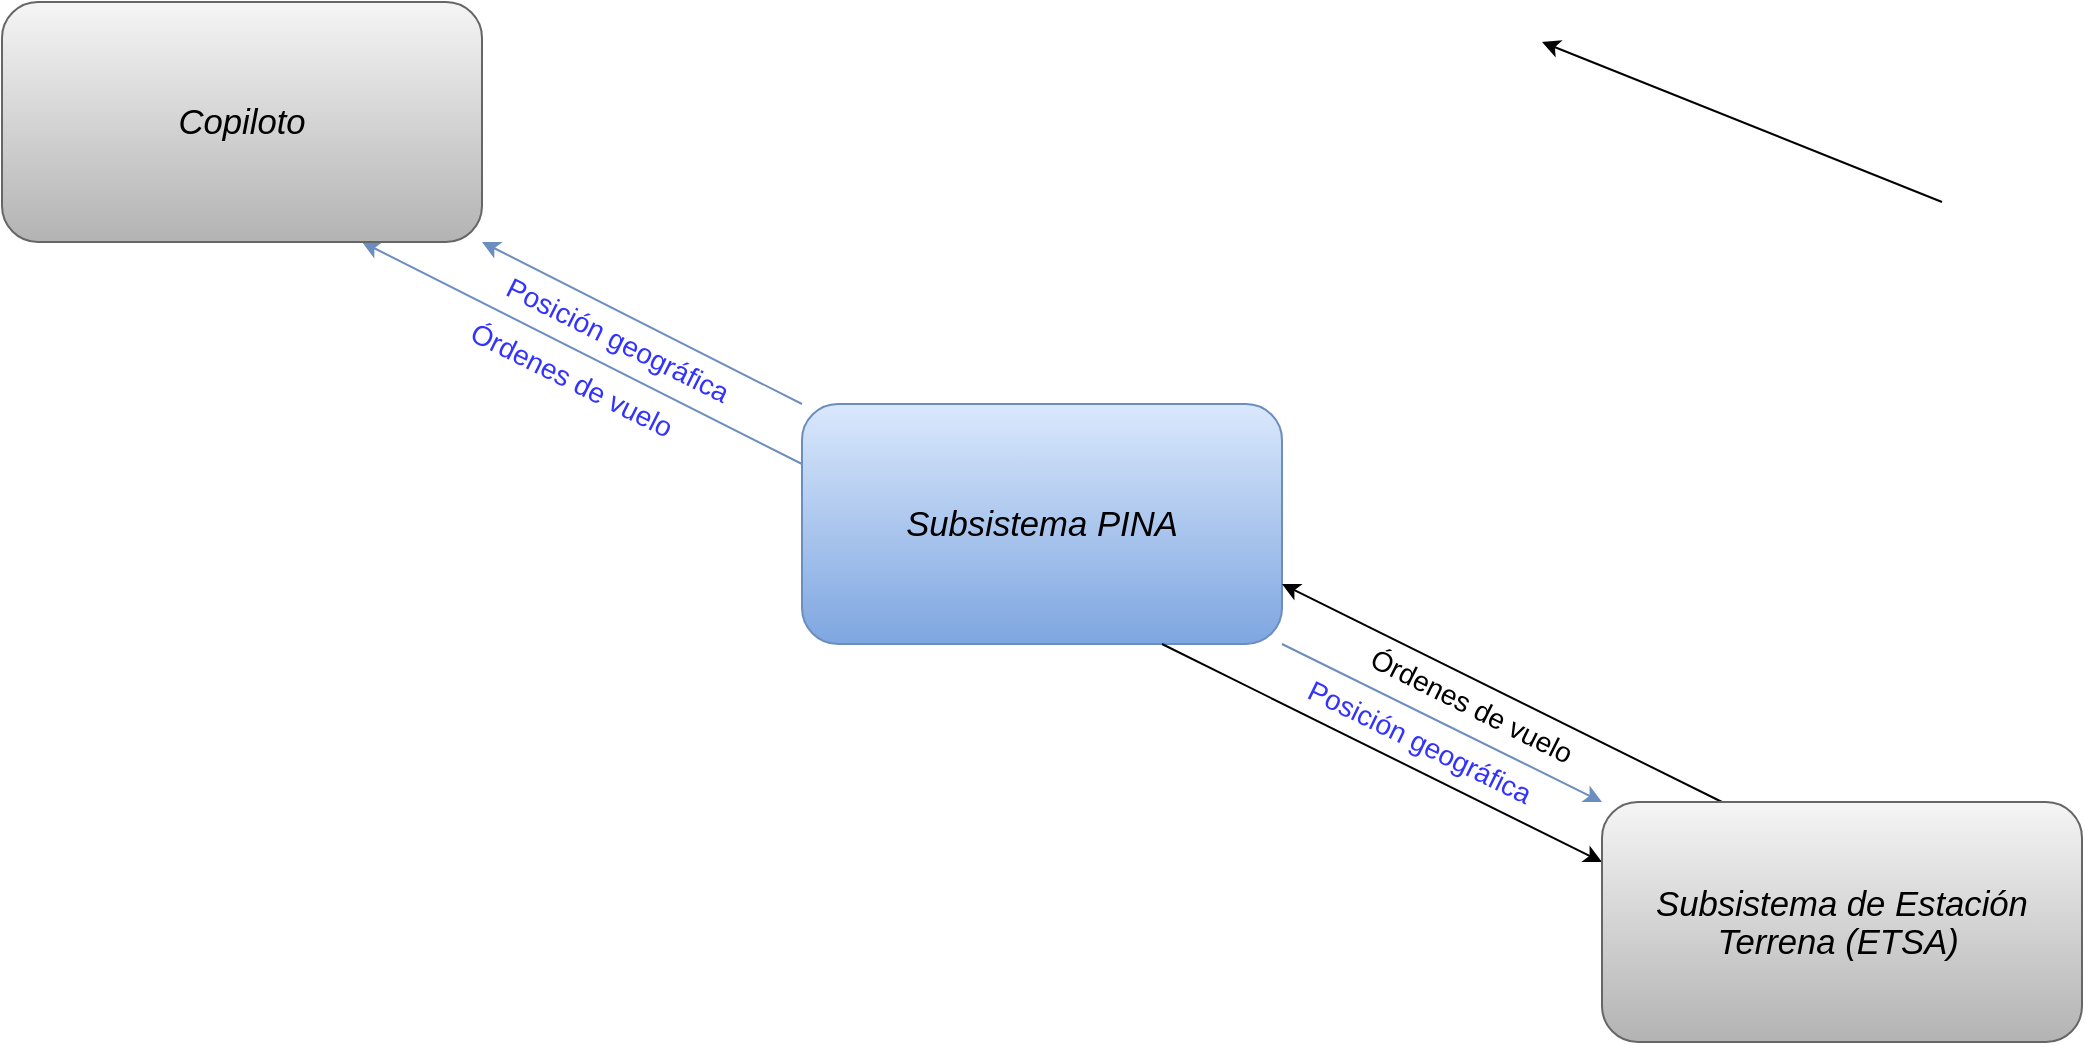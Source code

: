 <mxfile version="14.6.6" type="github">
  <diagram id="9Tp3Bp6zxK_fWa5_v22C" name="Page-1">
    <mxGraphModel dx="1062" dy="584" grid="1" gridSize="10" guides="1" tooltips="1" connect="1" arrows="1" fold="1" page="1" pageScale="1" pageWidth="1654" pageHeight="1169" math="0" shadow="0">
      <root>
        <mxCell id="0" />
        <mxCell id="1" parent="0" />
        <mxCell id="Lmlt1XYuxaMjz-CYnHoJ-2" value="&lt;i&gt;&lt;span style=&quot;font-size: 13.0pt ; line-height: 107% ; font-family: &amp;#34;arial nova&amp;#34; , sans-serif&quot;&gt;Subsistema PINA&lt;/span&gt;&lt;/i&gt;" style="rounded=1;whiteSpace=wrap;html=1;fillColor=#dae8fc;strokeColor=#6c8ebf;gradientColor=#7ea6e0;fontStyle=0" parent="1" vertex="1">
          <mxGeometry x="720" y="521" width="240" height="120" as="geometry" />
        </mxCell>
        <mxCell id="oDANMGQWzppKtMMeOv0n-7" value="" style="endArrow=classic;html=1;fontSize=14;exitX=0;exitY=0.25;exitDx=0;exitDy=0;fillColor=#dae8fc;strokeColor=#6c8ebf;entryX=0.75;entryY=1;entryDx=0;entryDy=0;" parent="1" source="Lmlt1XYuxaMjz-CYnHoJ-2" target="oDANMGQWzppKtMMeOv0n-14" edge="1">
          <mxGeometry x="347" y="325" width="50" height="50" as="geometry">
            <mxPoint x="430" y="500" as="sourcePoint" />
            <mxPoint x="510" y="470" as="targetPoint" />
          </mxGeometry>
        </mxCell>
        <mxCell id="oDANMGQWzppKtMMeOv0n-8" value="Posición geográfica" style="text;html=1;strokeColor=none;fillColor=none;align=center;verticalAlign=middle;whiteSpace=wrap;rounded=0;fontSize=14;rotation=26;fontColor=#3333FF;" parent="1" vertex="1">
          <mxGeometry x="954" y="680" width="150" height="20" as="geometry" />
        </mxCell>
        <mxCell id="oDANMGQWzppKtMMeOv0n-10" value="" style="endArrow=classic;html=1;fontSize=14;exitX=0;exitY=0;exitDx=0;exitDy=0;entryX=1;entryY=1;entryDx=0;entryDy=0;fillColor=#dae8fc;strokeColor=#6c8ebf;" parent="1" source="Lmlt1XYuxaMjz-CYnHoJ-2" target="oDANMGQWzppKtMMeOv0n-14" edge="1">
          <mxGeometry x="497" y="245" width="50" height="50" as="geometry">
            <mxPoint x="610" y="540" as="sourcePoint" />
            <mxPoint x="560" y="440" as="targetPoint" />
          </mxGeometry>
        </mxCell>
        <mxCell id="oDANMGQWzppKtMMeOv0n-11" value="Órdenes&amp;nbsp;de vuelo" style="text;html=1;strokeColor=none;fillColor=none;align=center;verticalAlign=middle;whiteSpace=wrap;rounded=0;fontSize=14;rotation=26.5;" parent="1" vertex="1">
          <mxGeometry x="980" y="662" width="150" height="20" as="geometry" />
        </mxCell>
        <mxCell id="oDANMGQWzppKtMMeOv0n-14" value="&lt;i style=&quot;font-size: 12px&quot;&gt;&lt;span style=&quot;font-size: 13pt ; line-height: 18.547px ; font-family: &amp;#34;arial nova&amp;#34; , sans-serif&quot;&gt;Copiloto&lt;/span&gt;&lt;/i&gt;" style="rounded=1;whiteSpace=wrap;html=1;fontSize=14;gradientColor=#b3b3b3;fillColor=#f5f5f5;strokeColor=#666666;" parent="1" vertex="1">
          <mxGeometry x="320" y="320" width="240" height="120" as="geometry" />
        </mxCell>
        <mxCell id="oDANMGQWzppKtMMeOv0n-17" value="" style="endArrow=classic;html=1;fontSize=14;exitX=1;exitY=1;exitDx=0;exitDy=0;entryX=0;entryY=0;entryDx=0;entryDy=0;fillColor=#dae8fc;strokeColor=#6c8ebf;" parent="1" source="Lmlt1XYuxaMjz-CYnHoJ-2" target="dXvM6bHmMKacEcuEs56N-7" edge="1">
          <mxGeometry width="50" height="50" relative="1" as="geometry">
            <mxPoint x="1210" y="660" as="sourcePoint" />
            <mxPoint x="980" y="610" as="targetPoint" />
          </mxGeometry>
        </mxCell>
        <mxCell id="dXvM6bHmMKacEcuEs56N-2" value="" style="endArrow=classic;html=1;" edge="1" parent="1">
          <mxGeometry width="50" height="50" relative="1" as="geometry">
            <mxPoint x="1290" y="420" as="sourcePoint" />
            <mxPoint x="1090" y="340" as="targetPoint" />
          </mxGeometry>
        </mxCell>
        <mxCell id="dXvM6bHmMKacEcuEs56N-1" value="Posición geográfica" style="text;html=1;align=center;verticalAlign=middle;whiteSpace=wrap;rounded=0;fontSize=14;rotation=26.5;fontColor=#3333FF;" vertex="1" parent="1">
          <mxGeometry x="553" y="479" width="150" height="20" as="geometry" />
        </mxCell>
        <mxCell id="oDANMGQWzppKtMMeOv0n-13" value="" style="endArrow=classic;html=1;fontSize=14;exitX=0.75;exitY=1;exitDx=0;exitDy=0;entryX=0;entryY=0.25;entryDx=0;entryDy=0;" parent="1" source="Lmlt1XYuxaMjz-CYnHoJ-2" target="dXvM6bHmMKacEcuEs56N-7" edge="1">
          <mxGeometry x="347" y="325" width="50" height="50" as="geometry">
            <mxPoint x="750" y="700" as="sourcePoint" />
            <mxPoint x="840" y="820" as="targetPoint" />
          </mxGeometry>
        </mxCell>
        <mxCell id="oDANMGQWzppKtMMeOv0n-16" value="Órdenes&amp;nbsp;de vuelo" style="text;html=1;strokeColor=none;fillColor=none;align=center;verticalAlign=middle;whiteSpace=wrap;rounded=0;fontSize=14;rotation=26.5;fontColor=#3333FF;" parent="1" vertex="1">
          <mxGeometry x="530" y="499" width="150" height="20" as="geometry" />
        </mxCell>
        <mxCell id="oDANMGQWzppKtMMeOv0n-12" value="" style="endArrow=classic;html=1;fontSize=14;startArrow=none;startFill=0;exitX=0.25;exitY=0;exitDx=0;exitDy=0;entryX=1;entryY=0.75;entryDx=0;entryDy=0;" parent="1" source="dXvM6bHmMKacEcuEs56N-7" target="Lmlt1XYuxaMjz-CYnHoJ-2" edge="1">
          <mxGeometry x="317" y="525" width="50" height="50" as="geometry">
            <mxPoint x="1160" y="700" as="sourcePoint" />
            <mxPoint x="1080" y="630" as="targetPoint" />
          </mxGeometry>
        </mxCell>
        <mxCell id="dXvM6bHmMKacEcuEs56N-7" value="&lt;i&gt;&lt;span style=&quot;font-size: 13.0pt ; line-height: 107% ; font-family: &amp;#34;arial nova&amp;#34; , sans-serif&quot;&gt;Subsistema de Estación&lt;br&gt;Terrena (ETSA)&lt;/span&gt;&amp;nbsp;&lt;/i&gt;" style="rounded=1;whiteSpace=wrap;html=1;fontSize=14;gradientColor=#b3b3b3;fillColor=#f5f5f5;strokeColor=#666666;" vertex="1" parent="1">
          <mxGeometry x="1120" y="720" width="240" height="120" as="geometry" />
        </mxCell>
      </root>
    </mxGraphModel>
  </diagram>
</mxfile>
